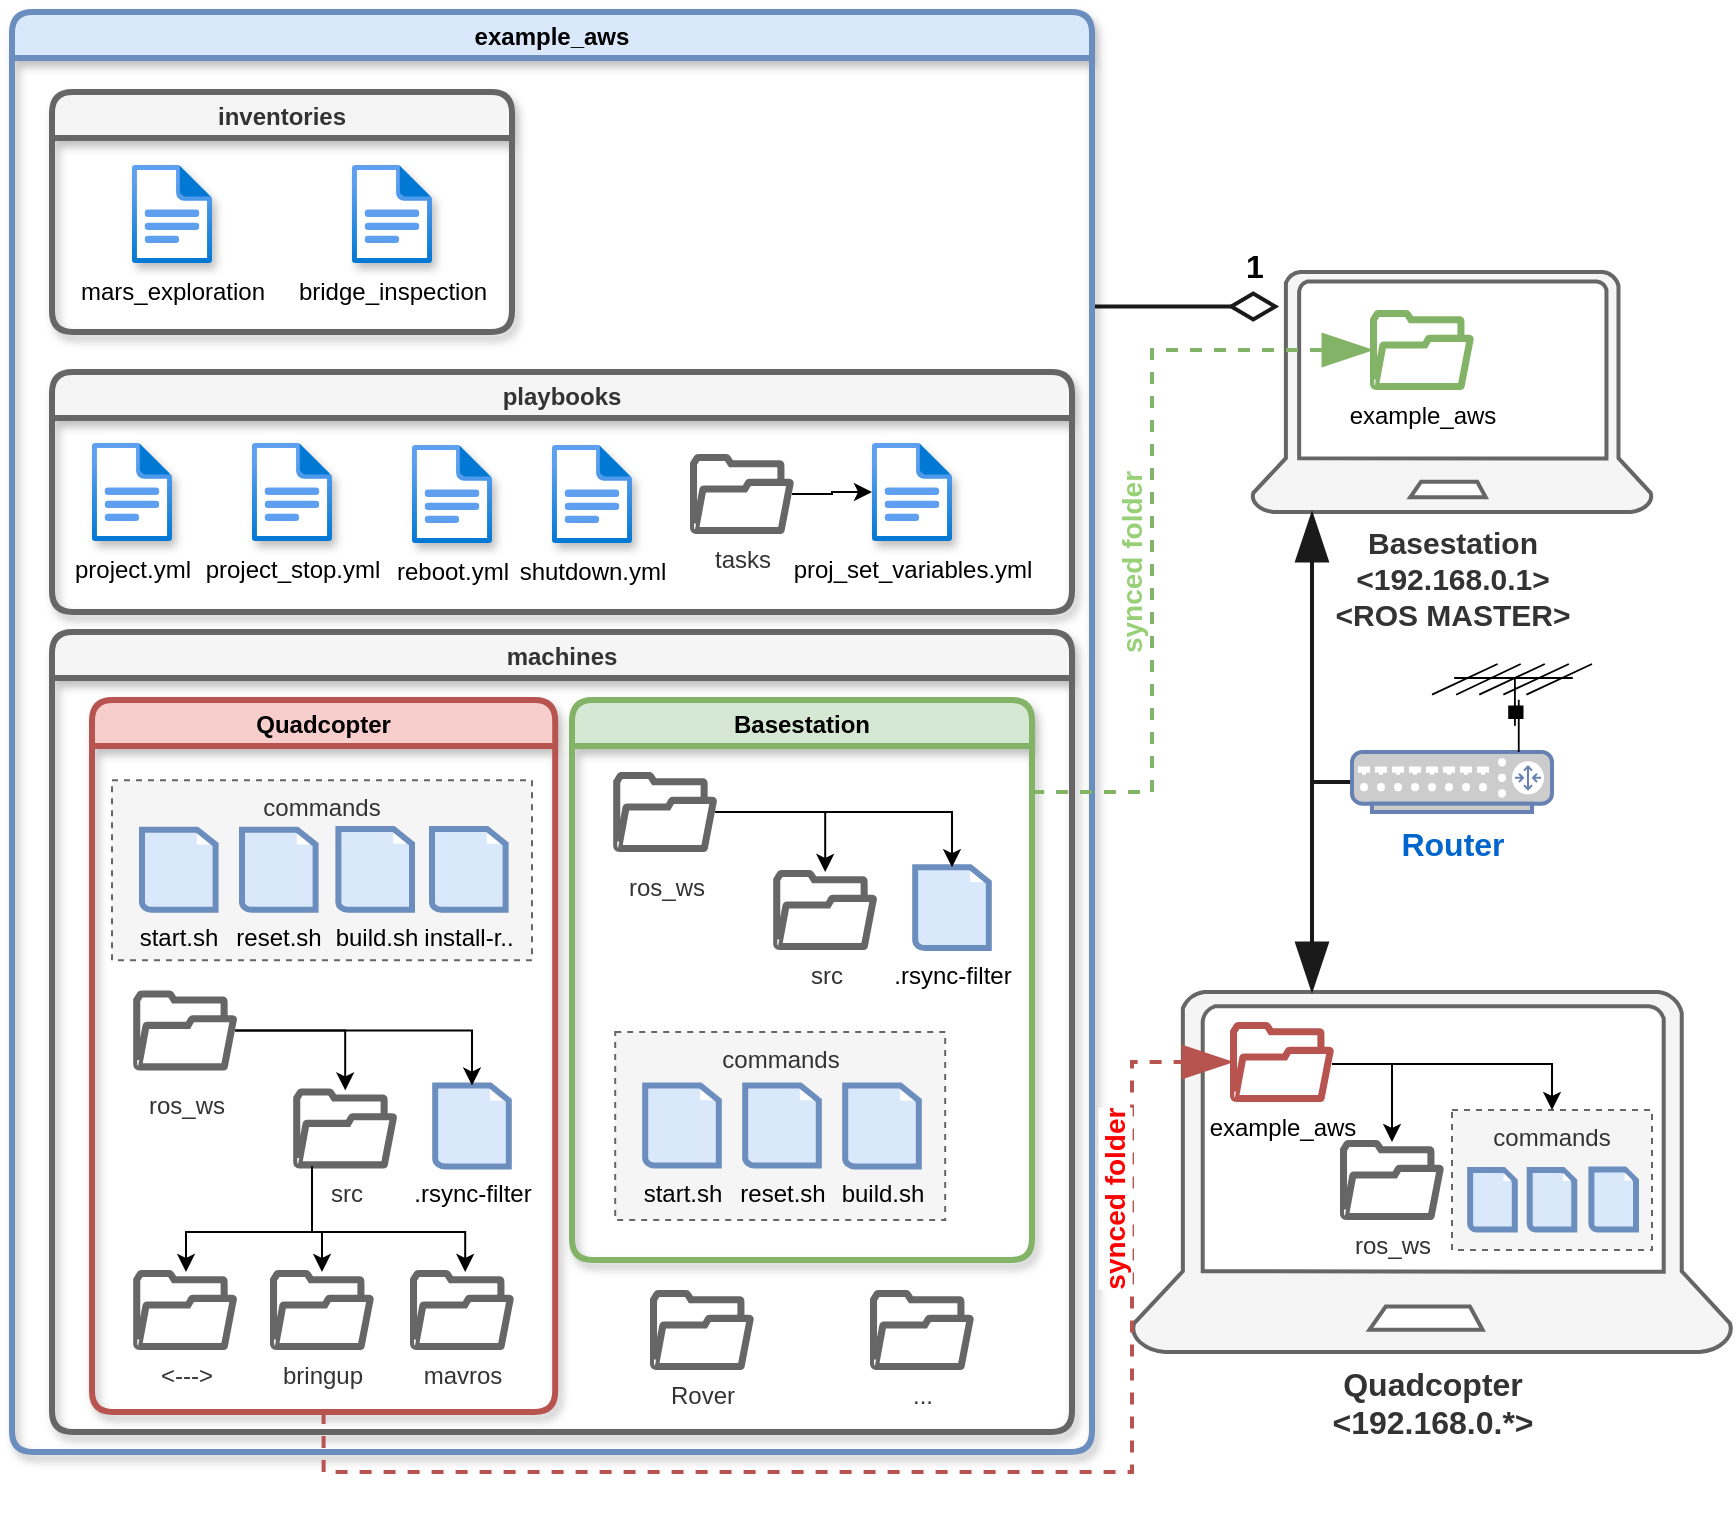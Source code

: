 <mxfile version="14.6.13" type="device"><diagram id="0IjU9eNB0a7FuhszIV8p" name="folder-structure"><mxGraphModel dx="1193" dy="678" grid="1" gridSize="10" guides="1" tooltips="1" connect="1" arrows="1" fold="1" page="1" pageScale="1" pageWidth="1169" pageHeight="827" math="0" shadow="0"><root><mxCell id="0"/><mxCell id="1" parent="0"/><mxCell id="1Ikeh-eLfyScnXeZH8w--63" value="1" style="edgeStyle=orthogonalEdgeStyle;rounded=0;orthogonalLoop=1;jettySize=auto;html=1;strokeWidth=2;endArrow=diamondThin;endFill=0;endSize=20;startSize=20;fillColor=#f5f5f5;strokeColor=#1A1A1A;fontSize=16;fontStyle=1;entryX=0.068;entryY=0.144;entryDx=0;entryDy=0;entryPerimeter=0;" edge="1" parent="1" source="1Ikeh-eLfyScnXeZH8w--1" target="1Ikeh-eLfyScnXeZH8w--62"><mxGeometry x="0.724" y="20" relative="1" as="geometry"><Array as="points"><mxPoint x="570" y="167"/><mxPoint x="570" y="167"/></Array><mxPoint as="offset"/></mxGeometry></mxCell><mxCell id="1Ikeh-eLfyScnXeZH8w--1" value="example_aws" style="swimlane;align=center;strokeColor=#6c8ebf;rounded=1;shadow=1;swimlaneLine=1;sketch=0;glass=0;fillColor=#dae8fc;strokeWidth=3;" vertex="1" parent="1"><mxGeometry x="30" y="20" width="540" height="720" as="geometry"/></mxCell><mxCell id="1Ikeh-eLfyScnXeZH8w--2" value="inventories" style="swimlane;align=center;fillColor=#f5f5f5;strokeColor=#666666;fontColor=#333333;rounded=1;shadow=1;swimlaneLine=1;sketch=0;glass=0;strokeWidth=3;" vertex="1" parent="1Ikeh-eLfyScnXeZH8w--1"><mxGeometry x="20" y="40" width="230" height="120" as="geometry"/></mxCell><mxCell id="1Ikeh-eLfyScnXeZH8w--4" value="mars_exploration" style="html=1;points=[];align=center;image;fontSize=12;image=img/lib/azure2/general/File.svg;rounded=1;shadow=1;glass=0;sketch=0;" vertex="1" parent="1Ikeh-eLfyScnXeZH8w--2"><mxGeometry x="40" y="36" width="40" height="50" as="geometry"/></mxCell><mxCell id="1Ikeh-eLfyScnXeZH8w--5" value="bridge_inspection" style="html=1;points=[];align=center;image;fontSize=12;image=img/lib/azure2/general/File.svg;rounded=1;shadow=1;glass=0;sketch=0;" vertex="1" parent="1Ikeh-eLfyScnXeZH8w--2"><mxGeometry x="150" y="36" width="40" height="50" as="geometry"/></mxCell><mxCell id="1Ikeh-eLfyScnXeZH8w--8" value="machines" style="swimlane;align=center;fillColor=#f5f5f5;strokeColor=#666666;fontColor=#333333;rounded=1;shadow=1;swimlaneLine=1;sketch=0;glass=0;strokeWidth=3;" vertex="1" parent="1Ikeh-eLfyScnXeZH8w--1"><mxGeometry x="20" y="310" width="510" height="400" as="geometry"/></mxCell><mxCell id="1Ikeh-eLfyScnXeZH8w--13" value="Quadcopter" style="swimlane;align=center;fillColor=#f8cecc;strokeColor=#b85450;rounded=1;shadow=1;swimlaneLine=1;sketch=0;glass=0;strokeWidth=3;" vertex="1" parent="1Ikeh-eLfyScnXeZH8w--8"><mxGeometry x="20" y="34" width="231.6" height="356" as="geometry"/></mxCell><mxCell id="1Ikeh-eLfyScnXeZH8w--41" value="" style="group" vertex="1" connectable="0" parent="1Ikeh-eLfyScnXeZH8w--13"><mxGeometry x="21.6" y="146.2" width="186.8" height="87" as="geometry"/></mxCell><mxCell id="1Ikeh-eLfyScnXeZH8w--11" value="ros_ws" style="pointerEvents=1;shadow=0;dashed=0;html=1;strokeColor=#666666;fillColor=#f5f5f5;aspect=fixed;labelPosition=center;verticalLabelPosition=bottom;verticalAlign=middle;align=center;outlineConnect=0;shape=mxgraph.vvd.folder;rounded=1;glass=0;sketch=0;horizontal=1;fontColor=#333333;strokeWidth=2;" vertex="1" parent="1Ikeh-eLfyScnXeZH8w--41"><mxGeometry width="50" height="38" as="geometry"/></mxCell><mxCell id="1Ikeh-eLfyScnXeZH8w--16" value="src" style="pointerEvents=1;shadow=0;dashed=0;html=1;strokeColor=#666666;fillColor=#f5f5f5;aspect=fixed;labelPosition=center;verticalLabelPosition=bottom;verticalAlign=top;align=center;outlineConnect=0;shape=mxgraph.vvd.folder;rounded=1;glass=0;sketch=0;fontColor=#333333;strokeWidth=2;" vertex="1" parent="1Ikeh-eLfyScnXeZH8w--41"><mxGeometry x="80" y="49" width="50" height="38" as="geometry"/></mxCell><mxCell id="1Ikeh-eLfyScnXeZH8w--17" style="edgeStyle=orthogonalEdgeStyle;rounded=0;orthogonalLoop=1;jettySize=auto;html=1;" edge="1" parent="1Ikeh-eLfyScnXeZH8w--41" source="1Ikeh-eLfyScnXeZH8w--11" target="1Ikeh-eLfyScnXeZH8w--16"><mxGeometry relative="1" as="geometry"/></mxCell><mxCell id="1Ikeh-eLfyScnXeZH8w--18" value=".rsync-filter" style="shadow=0;dashed=0;html=1;labelPosition=center;verticalLabelPosition=bottom;verticalAlign=top;align=center;outlineConnect=0;shape=mxgraph.veeam.2d.file;rounded=1;glass=0;sketch=0;fillColor=#dae8fc;strokeColor=#6c8ebf;strokeWidth=3;" vertex="1" parent="1Ikeh-eLfyScnXeZH8w--41"><mxGeometry x="150" y="46.6" width="36.8" height="40.4" as="geometry"/></mxCell><mxCell id="1Ikeh-eLfyScnXeZH8w--19" style="edgeStyle=orthogonalEdgeStyle;rounded=0;orthogonalLoop=1;jettySize=auto;html=1;" edge="1" parent="1Ikeh-eLfyScnXeZH8w--41" source="1Ikeh-eLfyScnXeZH8w--11" target="1Ikeh-eLfyScnXeZH8w--18"><mxGeometry relative="1" as="geometry"/></mxCell><mxCell id="1Ikeh-eLfyScnXeZH8w--42" value="" style="group" vertex="1" connectable="0" parent="1Ikeh-eLfyScnXeZH8w--13"><mxGeometry x="21.6" y="38.1" width="210" height="94" as="geometry"/></mxCell><mxCell id="1Ikeh-eLfyScnXeZH8w--23" value="commands" style="rounded=0;whiteSpace=wrap;html=1;shadow=0;glass=0;sketch=0;fillColor=#f5f5f5;align=center;strokeColor=#666666;fontColor=#333333;dashed=1;verticalAlign=top;" vertex="1" parent="1Ikeh-eLfyScnXeZH8w--42"><mxGeometry x="-11.6" y="2" width="210" height="90" as="geometry"/></mxCell><mxCell id="1Ikeh-eLfyScnXeZH8w--21" value="start.sh" style="shadow=0;dashed=0;html=1;labelPosition=center;verticalLabelPosition=bottom;verticalAlign=top;align=center;outlineConnect=0;shape=mxgraph.veeam.2d.file;rounded=1;glass=0;sketch=0;fillColor=#dae8fc;strokeColor=#6c8ebf;strokeWidth=3;" vertex="1" parent="1Ikeh-eLfyScnXeZH8w--42"><mxGeometry x="3.4" y="26.8" width="36.8" height="40" as="geometry"/></mxCell><mxCell id="1Ikeh-eLfyScnXeZH8w--22" value="reset.sh" style="shadow=0;dashed=0;html=1;labelPosition=center;verticalLabelPosition=bottom;verticalAlign=top;align=center;outlineConnect=0;shape=mxgraph.veeam.2d.file;rounded=1;glass=0;sketch=0;fillColor=#dae8fc;strokeColor=#6c8ebf;strokeWidth=3;" vertex="1" parent="1Ikeh-eLfyScnXeZH8w--42"><mxGeometry x="53.4" y="26.8" width="36.8" height="40" as="geometry"/></mxCell><mxCell id="1Ikeh-eLfyScnXeZH8w--20" value="build.sh" style="shadow=0;dashed=0;html=1;labelPosition=center;verticalLabelPosition=bottom;verticalAlign=top;align=center;outlineConnect=0;shape=mxgraph.veeam.2d.file;rounded=1;glass=0;sketch=0;fillColor=#dae8fc;strokeColor=#6c8ebf;strokeWidth=3;" vertex="1" parent="1Ikeh-eLfyScnXeZH8w--42"><mxGeometry x="101.6" y="26.4" width="36.8" height="40.4" as="geometry"/></mxCell><mxCell id="1Ikeh-eLfyScnXeZH8w--89" value="install-r.." style="shadow=0;dashed=0;html=1;labelPosition=center;verticalLabelPosition=bottom;verticalAlign=top;align=center;outlineConnect=0;shape=mxgraph.veeam.2d.file;rounded=1;glass=0;sketch=0;fillColor=#dae8fc;strokeColor=#6c8ebf;strokeWidth=3;" vertex="1" parent="1Ikeh-eLfyScnXeZH8w--42"><mxGeometry x="148.4" y="26.4" width="36.8" height="40.4" as="geometry"/></mxCell><mxCell id="1Ikeh-eLfyScnXeZH8w--43" value="mavros" style="pointerEvents=1;shadow=0;dashed=0;html=1;strokeColor=#666666;fillColor=#f5f5f5;aspect=fixed;labelPosition=center;verticalLabelPosition=bottom;verticalAlign=top;align=center;outlineConnect=0;shape=mxgraph.vvd.folder;rounded=1;glass=0;sketch=0;fontColor=#333333;strokeWidth=2;" vertex="1" parent="1Ikeh-eLfyScnXeZH8w--13"><mxGeometry x="160" y="286" width="50" height="38" as="geometry"/></mxCell><mxCell id="1Ikeh-eLfyScnXeZH8w--44" style="edgeStyle=orthogonalEdgeStyle;rounded=0;orthogonalLoop=1;jettySize=auto;html=1;" edge="1" parent="1Ikeh-eLfyScnXeZH8w--13" source="1Ikeh-eLfyScnXeZH8w--16"><mxGeometry relative="1" as="geometry"><mxPoint x="131.61" y="256.007" as="sourcePoint"/><mxPoint x="186.596" y="286" as="targetPoint"/><Array as="points"><mxPoint x="110" y="266"/><mxPoint x="187" y="266"/></Array></mxGeometry></mxCell><mxCell id="1Ikeh-eLfyScnXeZH8w--45" value="bringup" style="pointerEvents=1;shadow=0;dashed=0;html=1;strokeColor=#666666;fillColor=#f5f5f5;aspect=fixed;labelPosition=center;verticalLabelPosition=bottom;verticalAlign=top;align=center;outlineConnect=0;shape=mxgraph.vvd.folder;rounded=1;glass=0;sketch=0;fontColor=#333333;strokeWidth=2;" vertex="1" parent="1Ikeh-eLfyScnXeZH8w--13"><mxGeometry x="90" y="286" width="50" height="38" as="geometry"/></mxCell><mxCell id="1Ikeh-eLfyScnXeZH8w--46" style="edgeStyle=orthogonalEdgeStyle;rounded=0;orthogonalLoop=1;jettySize=auto;html=1;" edge="1" parent="1Ikeh-eLfyScnXeZH8w--13" source="1Ikeh-eLfyScnXeZH8w--16" target="1Ikeh-eLfyScnXeZH8w--45"><mxGeometry relative="1" as="geometry"><Array as="points"><mxPoint x="110" y="266"/><mxPoint x="115" y="266"/></Array></mxGeometry></mxCell><mxCell id="1Ikeh-eLfyScnXeZH8w--47" value="&amp;lt;---&amp;gt;" style="pointerEvents=1;shadow=0;dashed=0;html=1;strokeColor=#666666;fillColor=#f5f5f5;aspect=fixed;labelPosition=center;verticalLabelPosition=bottom;verticalAlign=top;align=center;outlineConnect=0;shape=mxgraph.vvd.folder;rounded=1;glass=0;sketch=0;fontColor=#333333;strokeWidth=2;" vertex="1" parent="1Ikeh-eLfyScnXeZH8w--13"><mxGeometry x="21.6" y="286" width="50" height="38" as="geometry"/></mxCell><mxCell id="1Ikeh-eLfyScnXeZH8w--48" style="edgeStyle=orthogonalEdgeStyle;rounded=0;orthogonalLoop=1;jettySize=auto;html=1;" edge="1" parent="1Ikeh-eLfyScnXeZH8w--13" source="1Ikeh-eLfyScnXeZH8w--16" target="1Ikeh-eLfyScnXeZH8w--47"><mxGeometry relative="1" as="geometry"><Array as="points"><mxPoint x="110" y="266"/><mxPoint x="47" y="266"/></Array></mxGeometry></mxCell><mxCell id="1Ikeh-eLfyScnXeZH8w--26" value="Basestation" style="swimlane;align=center;fillColor=#d5e8d4;strokeColor=#82b366;rounded=1;shadow=1;swimlaneLine=1;sketch=0;glass=0;strokeWidth=3;" vertex="1" parent="1Ikeh-eLfyScnXeZH8w--8"><mxGeometry x="260" y="34" width="230" height="280" as="geometry"/></mxCell><mxCell id="1Ikeh-eLfyScnXeZH8w--39" value="" style="group" vertex="1" connectable="0" parent="1Ikeh-eLfyScnXeZH8w--26"><mxGeometry x="21.6" y="166" width="165" height="94" as="geometry"/></mxCell><mxCell id="1Ikeh-eLfyScnXeZH8w--32" value="commands" style="rounded=0;whiteSpace=wrap;html=1;shadow=0;glass=0;sketch=0;fillColor=#f5f5f5;align=center;strokeColor=#666666;fontColor=#333333;dashed=1;verticalAlign=top;" vertex="1" parent="1Ikeh-eLfyScnXeZH8w--39"><mxGeometry width="165" height="94" as="geometry"/></mxCell><mxCell id="1Ikeh-eLfyScnXeZH8w--33" value="start.sh" style="shadow=0;dashed=0;html=1;labelPosition=center;verticalLabelPosition=bottom;verticalAlign=top;align=center;outlineConnect=0;shape=mxgraph.veeam.2d.file;rounded=1;glass=0;sketch=0;strokeWidth=3;fillColor=#dae8fc;strokeColor=#6c8ebf;" vertex="1" parent="1Ikeh-eLfyScnXeZH8w--39"><mxGeometry x="15" y="26.8" width="36.8" height="40" as="geometry"/></mxCell><mxCell id="1Ikeh-eLfyScnXeZH8w--34" value="reset.sh" style="shadow=0;dashed=0;html=1;labelPosition=center;verticalLabelPosition=bottom;verticalAlign=top;align=center;outlineConnect=0;shape=mxgraph.veeam.2d.file;rounded=1;glass=0;sketch=0;strokeWidth=3;fillColor=#dae8fc;strokeColor=#6c8ebf;" vertex="1" parent="1Ikeh-eLfyScnXeZH8w--39"><mxGeometry x="65" y="26.8" width="36.8" height="40" as="geometry"/></mxCell><mxCell id="1Ikeh-eLfyScnXeZH8w--35" value="build.sh" style="shadow=0;dashed=0;html=1;labelPosition=center;verticalLabelPosition=bottom;verticalAlign=top;align=center;outlineConnect=0;shape=mxgraph.veeam.2d.file;rounded=1;glass=0;sketch=0;strokeWidth=3;fillColor=#dae8fc;strokeColor=#6c8ebf;" vertex="1" parent="1Ikeh-eLfyScnXeZH8w--39"><mxGeometry x="115.0" y="26.8" width="36.8" height="40.4" as="geometry"/></mxCell><mxCell id="1Ikeh-eLfyScnXeZH8w--40" value="" style="group" vertex="1" connectable="0" parent="1Ikeh-eLfyScnXeZH8w--26"><mxGeometry x="21.6" y="37" width="186.8" height="87" as="geometry"/></mxCell><mxCell id="1Ikeh-eLfyScnXeZH8w--29" value="ros_ws" style="pointerEvents=1;shadow=0;dashed=0;html=1;strokeColor=#666666;fillColor=#f5f5f5;aspect=fixed;labelPosition=center;verticalLabelPosition=bottom;verticalAlign=middle;align=center;outlineConnect=0;shape=mxgraph.vvd.folder;rounded=1;glass=0;sketch=0;horizontal=1;strokeWidth=2;fontColor=#333333;" vertex="1" parent="1Ikeh-eLfyScnXeZH8w--40"><mxGeometry width="50" height="38" as="geometry"/></mxCell><mxCell id="1Ikeh-eLfyScnXeZH8w--30" value="src" style="pointerEvents=1;shadow=0;dashed=0;html=1;strokeColor=#666666;fillColor=#f5f5f5;aspect=fixed;labelPosition=center;verticalLabelPosition=bottom;verticalAlign=top;align=center;outlineConnect=0;shape=mxgraph.vvd.folder;rounded=1;glass=0;sketch=0;fontColor=#333333;strokeWidth=2;" vertex="1" parent="1Ikeh-eLfyScnXeZH8w--40"><mxGeometry x="80" y="49" width="50" height="38" as="geometry"/></mxCell><mxCell id="1Ikeh-eLfyScnXeZH8w--27" style="edgeStyle=orthogonalEdgeStyle;rounded=0;orthogonalLoop=1;jettySize=auto;html=1;" edge="1" parent="1Ikeh-eLfyScnXeZH8w--40" source="1Ikeh-eLfyScnXeZH8w--29" target="1Ikeh-eLfyScnXeZH8w--30"><mxGeometry relative="1" as="geometry"/></mxCell><mxCell id="1Ikeh-eLfyScnXeZH8w--31" value=".rsync-filter" style="shadow=0;dashed=0;html=1;labelPosition=center;verticalLabelPosition=bottom;verticalAlign=top;align=center;outlineConnect=0;shape=mxgraph.veeam.2d.file;rounded=1;glass=0;sketch=0;strokeWidth=3;fillColor=#dae8fc;strokeColor=#6c8ebf;" vertex="1" parent="1Ikeh-eLfyScnXeZH8w--40"><mxGeometry x="150" y="46.6" width="36.8" height="40.4" as="geometry"/></mxCell><mxCell id="1Ikeh-eLfyScnXeZH8w--28" style="edgeStyle=orthogonalEdgeStyle;rounded=0;orthogonalLoop=1;jettySize=auto;html=1;" edge="1" parent="1Ikeh-eLfyScnXeZH8w--40" source="1Ikeh-eLfyScnXeZH8w--29" target="1Ikeh-eLfyScnXeZH8w--31"><mxGeometry relative="1" as="geometry"/></mxCell><mxCell id="1Ikeh-eLfyScnXeZH8w--36" value="Rover" style="pointerEvents=1;shadow=0;dashed=0;html=1;aspect=fixed;labelPosition=center;verticalLabelPosition=bottom;verticalAlign=top;align=center;outlineConnect=0;shape=mxgraph.vvd.folder;rounded=1;glass=0;sketch=0;horizontal=1;strokeWidth=2;fillColor=#f5f5f5;strokeColor=#666666;fontColor=#333333;" vertex="1" parent="1Ikeh-eLfyScnXeZH8w--8"><mxGeometry x="300" y="330" width="50" height="38" as="geometry"/></mxCell><mxCell id="1Ikeh-eLfyScnXeZH8w--37" value="..." style="pointerEvents=1;shadow=0;dashed=0;html=1;aspect=fixed;labelPosition=center;verticalLabelPosition=bottom;verticalAlign=top;align=center;outlineConnect=0;shape=mxgraph.vvd.folder;rounded=1;glass=0;sketch=0;horizontal=1;strokeWidth=2;fillColor=#f5f5f5;strokeColor=#666666;fontColor=#333333;" vertex="1" parent="1Ikeh-eLfyScnXeZH8w--8"><mxGeometry x="410" y="330" width="50" height="38" as="geometry"/></mxCell><mxCell id="1Ikeh-eLfyScnXeZH8w--49" value="playbooks" style="swimlane;align=center;fillColor=#f5f5f5;strokeColor=#666666;fontColor=#333333;rounded=1;shadow=1;swimlaneLine=1;sketch=0;glass=0;strokeWidth=3;" vertex="1" parent="1Ikeh-eLfyScnXeZH8w--1"><mxGeometry x="20" y="180" width="510" height="120" as="geometry"/></mxCell><mxCell id="1Ikeh-eLfyScnXeZH8w--50" value="project.yml" style="html=1;points=[];align=center;image;fontSize=12;image=img/lib/azure2/general/File.svg;rounded=1;shadow=1;glass=0;sketch=0;" vertex="1" parent="1Ikeh-eLfyScnXeZH8w--49"><mxGeometry x="20" y="35" width="40" height="50" as="geometry"/></mxCell><mxCell id="1Ikeh-eLfyScnXeZH8w--51" value="project_stop.yml" style="html=1;points=[];align=center;image;fontSize=12;image=img/lib/azure2/general/File.svg;rounded=1;shadow=1;glass=0;sketch=0;" vertex="1" parent="1Ikeh-eLfyScnXeZH8w--49"><mxGeometry x="100" y="35" width="40" height="50" as="geometry"/></mxCell><mxCell id="1Ikeh-eLfyScnXeZH8w--52" value="reboot.yml" style="html=1;points=[];align=center;image;fontSize=12;image=img/lib/azure2/general/File.svg;rounded=1;shadow=1;glass=0;sketch=0;" vertex="1" parent="1Ikeh-eLfyScnXeZH8w--49"><mxGeometry x="180" y="36" width="40" height="50" as="geometry"/></mxCell><mxCell id="1Ikeh-eLfyScnXeZH8w--53" value="shutdown.yml" style="html=1;points=[];align=center;image;fontSize=12;image=img/lib/azure2/general/File.svg;rounded=1;shadow=1;glass=0;sketch=0;" vertex="1" parent="1Ikeh-eLfyScnXeZH8w--49"><mxGeometry x="250" y="36" width="40" height="50" as="geometry"/></mxCell><mxCell id="1Ikeh-eLfyScnXeZH8w--56" style="edgeStyle=orthogonalEdgeStyle;rounded=0;orthogonalLoop=1;jettySize=auto;html=1;" edge="1" parent="1Ikeh-eLfyScnXeZH8w--49" source="1Ikeh-eLfyScnXeZH8w--54" target="1Ikeh-eLfyScnXeZH8w--55"><mxGeometry relative="1" as="geometry"><Array as="points"/></mxGeometry></mxCell><mxCell id="1Ikeh-eLfyScnXeZH8w--54" value="tasks" style="pointerEvents=1;shadow=0;dashed=0;html=1;labelPosition=center;verticalLabelPosition=bottom;verticalAlign=top;align=center;outlineConnect=0;shape=mxgraph.vvd.folder;rounded=1;glass=0;sketch=0;horizontal=1;strokeWidth=2;fillColor=#f5f5f5;strokeColor=#666666;fontColor=#333333;" vertex="1" parent="1Ikeh-eLfyScnXeZH8w--49"><mxGeometry x="320" y="42" width="50" height="38" as="geometry"/></mxCell><mxCell id="1Ikeh-eLfyScnXeZH8w--55" value="proj_set_variables.yml" style="html=1;points=[];align=center;image;fontSize=12;image=img/lib/azure2/general/File.svg;rounded=1;shadow=1;glass=0;sketch=0;" vertex="1" parent="1Ikeh-eLfyScnXeZH8w--49"><mxGeometry x="410" y="35" width="40" height="50" as="geometry"/></mxCell><mxCell id="1Ikeh-eLfyScnXeZH8w--62" value="Basestation&lt;br&gt;&amp;lt;192.168.0.1&amp;gt;&lt;br&gt;&amp;lt;ROS MASTER&amp;gt;" style="verticalLabelPosition=bottom;html=1;verticalAlign=top;align=center;strokeColor=#666666;fillColor=#f5f5f5;shape=mxgraph.azure.laptop;pointerEvents=1;rounded=1;shadow=0;glass=0;sketch=0;fontColor=#333333;aspect=fixed;strokeWidth=2;fontStyle=1;fontSize=15;" vertex="1" parent="1"><mxGeometry x="650" y="150" width="200" height="120" as="geometry"/></mxCell><mxCell id="1Ikeh-eLfyScnXeZH8w--76" value="" style="group;fontStyle=1;fontSize=16;" vertex="1" connectable="0" parent="1"><mxGeometry x="590" y="510" width="300" height="180" as="geometry"/></mxCell><mxCell id="1Ikeh-eLfyScnXeZH8w--64" value="Quadcopter&lt;br style=&quot;font-size: 16px&quot;&gt;&amp;lt;192.168.0.*&amp;gt;" style="verticalLabelPosition=bottom;html=1;verticalAlign=top;align=center;strokeColor=#666666;fillColor=#f5f5f5;shape=mxgraph.azure.laptop;pointerEvents=1;rounded=1;shadow=0;glass=0;sketch=0;fontColor=#333333;aspect=fixed;strokeWidth=2;fontStyle=1;fontSize=16;" vertex="1" parent="1Ikeh-eLfyScnXeZH8w--76"><mxGeometry width="300" height="180" as="geometry"/></mxCell><mxCell id="1Ikeh-eLfyScnXeZH8w--65" value="example_aws" style="pointerEvents=1;shadow=0;dashed=0;html=1;strokeColor=#b85450;fillColor=#f8cecc;aspect=fixed;labelPosition=center;verticalLabelPosition=bottom;verticalAlign=top;align=center;outlineConnect=0;shape=mxgraph.vvd.folder;rounded=1;glass=0;sketch=0;horizontal=1;strokeWidth=2;" vertex="1" parent="1Ikeh-eLfyScnXeZH8w--76"><mxGeometry x="50" y="16" width="50" height="38" as="geometry"/></mxCell><mxCell id="1Ikeh-eLfyScnXeZH8w--66" value="ros_ws" style="pointerEvents=1;shadow=0;dashed=0;html=1;strokeColor=#666666;fillColor=#f5f5f5;aspect=fixed;labelPosition=center;verticalLabelPosition=bottom;verticalAlign=top;align=center;outlineConnect=0;shape=mxgraph.vvd.folder;rounded=1;glass=0;sketch=0;horizontal=1;strokeWidth=2;fontColor=#333333;" vertex="1" parent="1Ikeh-eLfyScnXeZH8w--76"><mxGeometry x="105" y="75" width="50" height="38" as="geometry"/></mxCell><mxCell id="1Ikeh-eLfyScnXeZH8w--68" style="edgeStyle=orthogonalEdgeStyle;rounded=0;orthogonalLoop=1;jettySize=auto;html=1;" edge="1" parent="1Ikeh-eLfyScnXeZH8w--76" target="1Ikeh-eLfyScnXeZH8w--66"><mxGeometry relative="1" as="geometry"><mxPoint x="100" y="36" as="sourcePoint"/><mxPoint x="218.4" y="63.6" as="targetPoint"/><Array as="points"><mxPoint x="130" y="36"/><mxPoint x="130" y="98"/></Array></mxGeometry></mxCell><mxCell id="1Ikeh-eLfyScnXeZH8w--69" value="" style="group" vertex="1" connectable="0" parent="1Ikeh-eLfyScnXeZH8w--76"><mxGeometry x="160" y="59" width="100" height="70" as="geometry"/></mxCell><mxCell id="1Ikeh-eLfyScnXeZH8w--70" value="commands" style="rounded=0;whiteSpace=wrap;html=1;shadow=0;glass=0;sketch=0;fillColor=#f5f5f5;align=center;strokeColor=#666666;fontColor=#333333;dashed=1;verticalAlign=top;" vertex="1" parent="1Ikeh-eLfyScnXeZH8w--69"><mxGeometry width="100" height="70" as="geometry"/></mxCell><mxCell id="1Ikeh-eLfyScnXeZH8w--71" value="" style="shadow=0;dashed=0;html=1;labelPosition=center;verticalLabelPosition=bottom;verticalAlign=top;align=center;outlineConnect=0;shape=mxgraph.veeam.2d.file;rounded=1;glass=0;sketch=0;strokeWidth=3;fillColor=#dae8fc;strokeColor=#6c8ebf;" vertex="1" parent="1Ikeh-eLfyScnXeZH8w--69"><mxGeometry x="9.091" y="29.997" width="22.303" height="29.787" as="geometry"/></mxCell><mxCell id="1Ikeh-eLfyScnXeZH8w--72" value="" style="shadow=0;dashed=0;html=1;labelPosition=center;verticalLabelPosition=bottom;verticalAlign=top;align=center;outlineConnect=0;shape=mxgraph.veeam.2d.file;rounded=1;glass=0;sketch=0;strokeWidth=3;fillColor=#dae8fc;strokeColor=#6c8ebf;" vertex="1" parent="1Ikeh-eLfyScnXeZH8w--69"><mxGeometry x="38.844" y="29.997" width="22.303" height="29.787" as="geometry"/></mxCell><mxCell id="1Ikeh-eLfyScnXeZH8w--73" value="" style="shadow=0;dashed=0;html=1;labelPosition=center;verticalLabelPosition=bottom;verticalAlign=top;align=center;outlineConnect=0;shape=mxgraph.veeam.2d.file;rounded=1;glass=0;sketch=0;strokeWidth=3;fillColor=#dae8fc;strokeColor=#6c8ebf;" vertex="1" parent="1Ikeh-eLfyScnXeZH8w--69"><mxGeometry x="69.697" y="29.697" width="22.303" height="30.085" as="geometry"/></mxCell><mxCell id="1Ikeh-eLfyScnXeZH8w--75" style="edgeStyle=orthogonalEdgeStyle;rounded=0;orthogonalLoop=1;jettySize=auto;html=1;entryX=0.5;entryY=0;entryDx=0;entryDy=0;exitX=1;exitY=0.527;exitDx=0;exitDy=0;exitPerimeter=0;" edge="1" parent="1Ikeh-eLfyScnXeZH8w--76" source="1Ikeh-eLfyScnXeZH8w--65" target="1Ikeh-eLfyScnXeZH8w--70"><mxGeometry relative="1" as="geometry"><mxPoint x="110" y="46" as="sourcePoint"/><mxPoint x="110" y="125" as="targetPoint"/><Array as="points"><mxPoint x="210" y="36"/></Array></mxGeometry></mxCell><mxCell id="1Ikeh-eLfyScnXeZH8w--77" style="edgeStyle=orthogonalEdgeStyle;rounded=0;orthogonalLoop=1;jettySize=auto;html=1;endArrow=blockThin;endFill=1;startSize=20;endSize=20;strokeColor=#b85450;strokeWidth=2;dashed=1;fillColor=#f8cecc;" edge="1" parent="1" source="1Ikeh-eLfyScnXeZH8w--13" target="1Ikeh-eLfyScnXeZH8w--65"><mxGeometry relative="1" as="geometry"><Array as="points"><mxPoint x="185" y="750"/><mxPoint x="590" y="750"/><mxPoint x="590" y="545"/></Array></mxGeometry></mxCell><mxCell id="1Ikeh-eLfyScnXeZH8w--78" value="synced folder" style="edgeLabel;html=1;align=center;verticalAlign=middle;resizable=0;points=[];fontSize=14;fontStyle=1;fontColor=#FF0000;rotation=-90;" vertex="1" connectable="0" parent="1Ikeh-eLfyScnXeZH8w--77"><mxGeometry x="-0.205" y="5" relative="1" as="geometry"><mxPoint x="151" y="-131" as="offset"/></mxGeometry></mxCell><mxCell id="1Ikeh-eLfyScnXeZH8w--83" style="edgeStyle=orthogonalEdgeStyle;rounded=0;orthogonalLoop=1;jettySize=auto;html=1;fontSize=14;fontColor=#FF0000;endArrow=blockThin;endFill=1;startSize=20;endSize=20;strokeColor=#1A1A1A;strokeWidth=2;" edge="1" parent="1" source="1Ikeh-eLfyScnXeZH8w--81" target="1Ikeh-eLfyScnXeZH8w--62"><mxGeometry relative="1" as="geometry"><Array as="points"><mxPoint x="680" y="405"/></Array></mxGeometry></mxCell><mxCell id="1Ikeh-eLfyScnXeZH8w--84" style="edgeStyle=orthogonalEdgeStyle;rounded=0;orthogonalLoop=1;jettySize=auto;html=1;fontSize=14;fontColor=#FF0000;endArrow=blockThin;endFill=1;startSize=20;endSize=20;strokeColor=#1A1A1A;strokeWidth=2;" edge="1" parent="1" source="1Ikeh-eLfyScnXeZH8w--81" target="1Ikeh-eLfyScnXeZH8w--64"><mxGeometry relative="1" as="geometry"><Array as="points"><mxPoint x="680" y="405"/></Array></mxGeometry></mxCell><mxCell id="1Ikeh-eLfyScnXeZH8w--81" value="Router" style="fontColor=#0066CC;verticalAlign=top;verticalLabelPosition=bottom;labelPosition=center;align=center;html=1;outlineConnect=0;fillColor=#CCCCCC;strokeColor=#6881B3;gradientColor=none;gradientDirection=north;strokeWidth=2;shape=mxgraph.networks.router;rounded=1;shadow=0;glass=0;sketch=0;fontSize=16;fontStyle=1" vertex="1" parent="1"><mxGeometry x="700" y="390" width="100" height="30" as="geometry"/></mxCell><mxCell id="1Ikeh-eLfyScnXeZH8w--85" value="example_aws" style="pointerEvents=1;shadow=0;dashed=0;html=1;strokeColor=#82b366;fillColor=#d5e8d4;aspect=fixed;labelPosition=center;verticalLabelPosition=bottom;verticalAlign=top;align=center;outlineConnect=0;shape=mxgraph.vvd.folder;rounded=1;glass=0;sketch=0;horizontal=1;strokeWidth=2;" vertex="1" parent="1"><mxGeometry x="710" y="170" width="50" height="38" as="geometry"/></mxCell><mxCell id="1Ikeh-eLfyScnXeZH8w--86" style="edgeStyle=orthogonalEdgeStyle;rounded=0;orthogonalLoop=1;jettySize=auto;html=1;endArrow=blockThin;endFill=1;startSize=20;endSize=20;strokeColor=#82b366;strokeWidth=2;dashed=1;fillColor=#d5e8d4;" edge="1" parent="1" target="1Ikeh-eLfyScnXeZH8w--85"><mxGeometry relative="1" as="geometry"><mxPoint x="540" y="410" as="sourcePoint"/><mxPoint x="1025" y="215" as="targetPoint"/><Array as="points"><mxPoint x="600" y="410"/><mxPoint x="600" y="189"/></Array></mxGeometry></mxCell><mxCell id="1Ikeh-eLfyScnXeZH8w--87" value="synced folder" style="edgeLabel;html=1;align=center;verticalAlign=middle;resizable=0;points=[];fontSize=14;fontStyle=1;fontColor=#97D077;rotation=-90;" vertex="1" connectable="0" parent="1Ikeh-eLfyScnXeZH8w--86"><mxGeometry x="-0.205" y="5" relative="1" as="geometry"><mxPoint x="-5" y="-19" as="offset"/></mxGeometry></mxCell><mxCell id="1Ikeh-eLfyScnXeZH8w--88" value="" style="shape=mxgraph.cisco.wireless.antenna;html=1;pointerEvents=1;dashed=0;fillColor=#036897;strokeColor=#ffffff;strokeWidth=2;verticalLabelPosition=bottom;verticalAlign=top;align=center;outlineConnect=0;rounded=1;shadow=0;glass=0;sketch=0;fontSize=16;fontColor=#97D077;" vertex="1" parent="1"><mxGeometry x="740" y="346" width="80" height="44" as="geometry"/></mxCell></root></mxGraphModel></diagram></mxfile>
